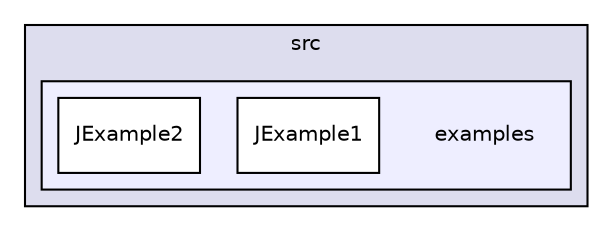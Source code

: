 digraph "src/examples" {
  compound=true
  node [ fontsize="10", fontname="Helvetica"];
  edge [ labelfontsize="10", labelfontname="Helvetica"];
  subgraph clusterdir_68267d1309a1af8e8297ef4c3efbcdba {
    graph [ bgcolor="#ddddee", pencolor="black", label="src" fontname="Helvetica", fontsize="10", URL="dir_68267d1309a1af8e8297ef4c3efbcdba.html"]
  subgraph clusterdir_e931c1a3f0014e624d0645a271726ad2 {
    graph [ bgcolor="#eeeeff", pencolor="black", label="" URL="dir_e931c1a3f0014e624d0645a271726ad2.html"];
    dir_e931c1a3f0014e624d0645a271726ad2 [shape=plaintext label="examples"];
    dir_b584a7a8455cb4a136438cfe18c102d1 [shape=box label="JExample1" color="black" fillcolor="white" style="filled" URL="dir_b584a7a8455cb4a136438cfe18c102d1.html"];
    dir_dd30cc50edf19882e8a14b2ca09ae91b [shape=box label="JExample2" color="black" fillcolor="white" style="filled" URL="dir_dd30cc50edf19882e8a14b2ca09ae91b.html"];
  }
  }
}
